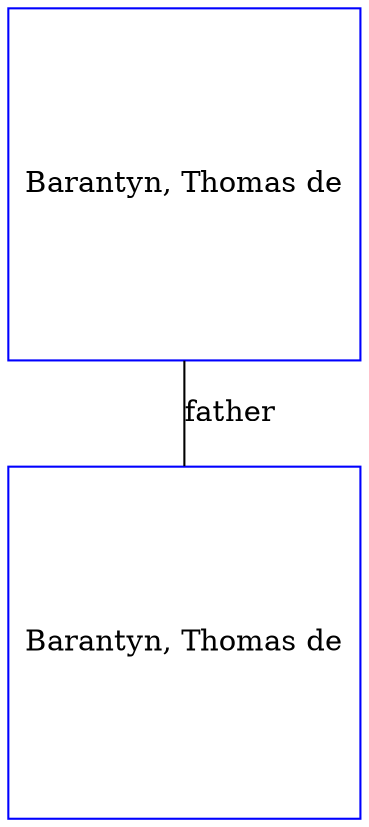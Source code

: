 digraph D {
    edge [dir=none];    node [shape=box];    "013097"   [label="Barantyn, Thomas de", shape=box, regular=1, color="blue"] ;
"013096"   [label="Barantyn, Thomas de", shape=box, regular=1, color="blue"] ;
013097->013096 [label="father",arrowsize=0.0]; 
}
